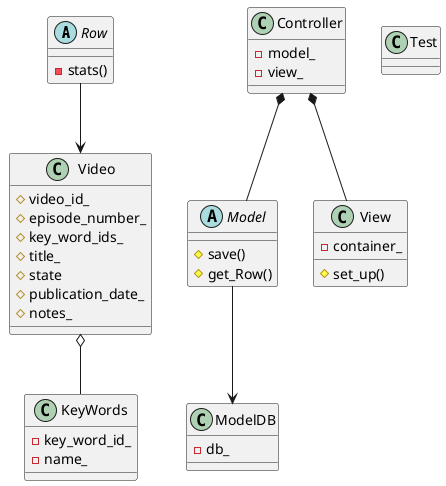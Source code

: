 @startuml Class Diagram

abstract class Row{
    -stats()
}
class Controller{
    -model_
    -view_
}
abstract class Model{
    #save()
    #get_Row()
}
class ModelDB{
    -db_
}
class KeyWords{
    -key_word_id_
    -name_
}

class View{
    -container_
    #set_up()
}
class Video {
    #video_id_
    #episode_number_
    #key_word_ids_
    #title_
    #state
    #publication_date_
    #notes_
}


class Test

Controller *-- Model

Controller *-- View

Row --> Video

Video o-- KeyWords

Model --> ModelDB


@enduml